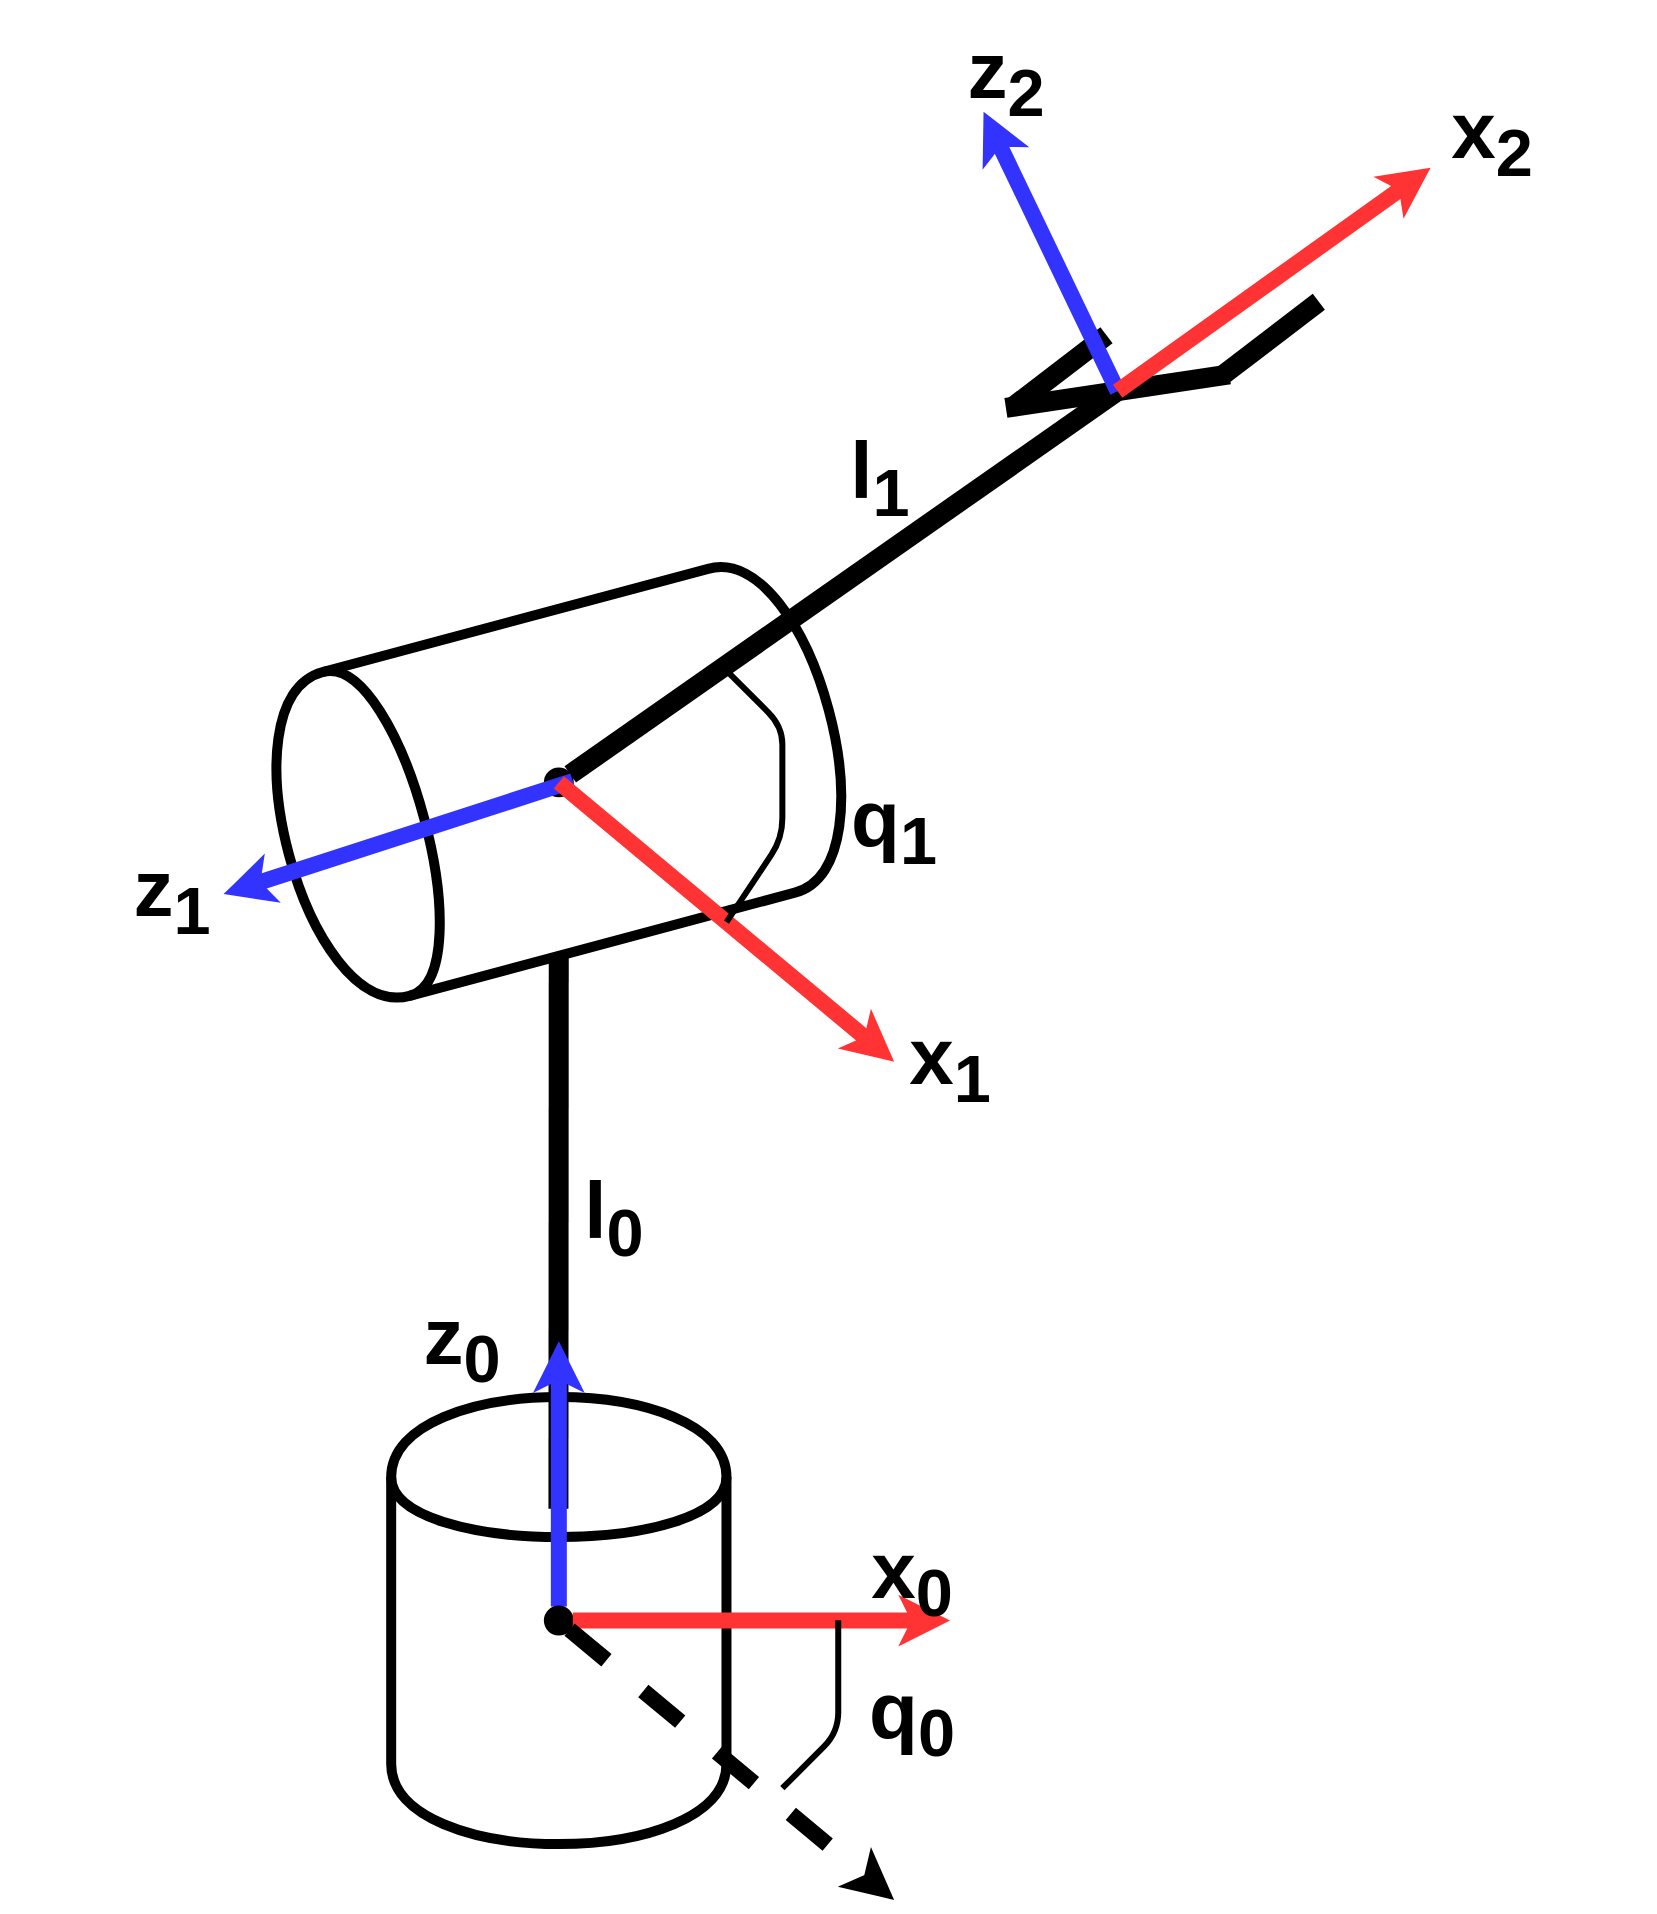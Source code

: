 <mxfile version="12.8.2"><diagram id="o21Ag7qaYG0zjfbiWPeF" name="Page-1"><mxGraphModel dx="1724" dy="878" grid="1" gridSize="10" guides="1" tooltips="1" connect="1" arrows="1" fold="1" page="1" pageScale="1" pageWidth="827" pageHeight="1169" math="0" shadow="0"><root><mxCell id="0"/><mxCell id="1" parent="0"/><mxCell id="qH4E6iYmoxV7HGiKa2sT-43" value="" style="group" vertex="1" connectable="0" parent="1"><mxGeometry width="827.07" height="950" as="geometry"/></mxCell><mxCell id="qH4E6iYmoxV7HGiKa2sT-1" value="" style="shape=cylinder;whiteSpace=wrap;html=1;boundedLbl=1;backgroundOutline=1;strokeWidth=5;" vertex="1" parent="qH4E6iYmoxV7HGiKa2sT-43"><mxGeometry x="195.591" y="698.529" width="167.649" height="223.529" as="geometry"/></mxCell><mxCell id="qH4E6iYmoxV7HGiKa2sT-3" value="" style="endArrow=none;html=1;strokeWidth=10;" edge="1" parent="qH4E6iYmoxV7HGiKa2sT-43" target="qH4E6iYmoxV7HGiKa2sT-2"><mxGeometry width="50" height="50" relative="1" as="geometry"><mxPoint x="279.22" y="754.412" as="sourcePoint"/><mxPoint x="279.22" y="530.882" as="targetPoint"/></mxGeometry></mxCell><mxCell id="qH4E6iYmoxV7HGiKa2sT-2" value="" style="shape=cylinder;whiteSpace=wrap;html=1;boundedLbl=1;backgroundOutline=1;rotation=-105;strokeWidth=5;" vertex="1" parent="qH4E6iYmoxV7HGiKa2sT-43"><mxGeometry x="195.591" y="251.471" width="167.649" height="279.412" as="geometry"/></mxCell><mxCell id="qH4E6iYmoxV7HGiKa2sT-8" value="" style="endArrow=none;html=1;strokeWidth=10;fontSize=11;" edge="1" parent="qH4E6iYmoxV7HGiKa2sT-43" source="qH4E6iYmoxV7HGiKa2sT-18"><mxGeometry width="50" height="50" relative="1" as="geometry"><mxPoint x="272.425" y="391.166" as="sourcePoint"/><mxPoint x="558.831" y="195.588" as="targetPoint"/></mxGeometry></mxCell><mxCell id="qH4E6iYmoxV7HGiKa2sT-9" value="" style="endArrow=classic;html=1;strokeWidth=8;endSize=0;strokeColor=#3333FF;" edge="1" parent="qH4E6iYmoxV7HGiKa2sT-43" source="qH4E6iYmoxV7HGiKa2sT-11"><mxGeometry width="50" height="50" relative="1" as="geometry"><mxPoint x="279.22" y="852.206" as="sourcePoint"/><mxPoint x="279.416" y="670.588" as="targetPoint"/></mxGeometry></mxCell><mxCell id="qH4E6iYmoxV7HGiKa2sT-11" value="" style="ellipse;whiteSpace=wrap;html=1;aspect=fixed;fillColor=#000000;" vertex="1" parent="qH4E6iYmoxV7HGiKa2sT-43"><mxGeometry x="272.43" y="803.309" width="13.971" height="13.971" as="geometry"/></mxCell><mxCell id="qH4E6iYmoxV7HGiKa2sT-13" value="" style="endArrow=classic;html=1;strokeWidth=8;endSize=0;strokeColor=#FF3333;" edge="1" parent="qH4E6iYmoxV7HGiKa2sT-43" source="qH4E6iYmoxV7HGiKa2sT-11"><mxGeometry width="50" height="50" relative="1" as="geometry"><mxPoint x="307.357" y="831.25" as="sourcePoint"/><mxPoint x="475.006" y="810.294" as="targetPoint"/></mxGeometry></mxCell><mxCell id="qH4E6iYmoxV7HGiKa2sT-18" value="" style="ellipse;whiteSpace=wrap;html=1;aspect=fixed;fillColor=#000000;" vertex="1" parent="qH4E6iYmoxV7HGiKa2sT-43"><mxGeometry x="272.43" y="384.191" width="13.971" height="13.971" as="geometry"/></mxCell><mxCell id="qH4E6iYmoxV7HGiKa2sT-19" value="" style="endArrow=none;html=1;strokeWidth=4;" edge="1" parent="qH4E6iYmoxV7HGiKa2sT-43" target="qH4E6iYmoxV7HGiKa2sT-18"><mxGeometry width="50" height="50" relative="1" as="geometry"><mxPoint x="272.425" y="391.166" as="sourcePoint"/><mxPoint x="558.831" y="195.588" as="targetPoint"/></mxGeometry></mxCell><mxCell id="qH4E6iYmoxV7HGiKa2sT-20" value="" style="endArrow=classic;html=1;strokeWidth=8;endSize=0;strokeColor=#3333FF;" edge="1" parent="qH4E6iYmoxV7HGiKa2sT-43"><mxGeometry width="50" height="50" relative="1" as="geometry"><mxPoint x="286.401" y="390.506" as="sourcePoint"/><mxPoint x="111.766" y="447.059" as="targetPoint"/></mxGeometry></mxCell><mxCell id="qH4E6iYmoxV7HGiKa2sT-21" value="" style="endArrow=classic;html=1;strokeWidth=8;endSize=0;strokeColor=#FF3333;" edge="1" parent="qH4E6iYmoxV7HGiKa2sT-43"><mxGeometry width="50" height="50" relative="1" as="geometry"><mxPoint x="279.416" y="391.176" as="sourcePoint"/><mxPoint x="447.065" y="530.882" as="targetPoint"/></mxGeometry></mxCell><mxCell id="qH4E6iYmoxV7HGiKa2sT-22" value="" style="endArrow=classic;html=1;strokeWidth=8;endSize=0;dashed=1;" edge="1" parent="qH4E6iYmoxV7HGiKa2sT-43" source="qH4E6iYmoxV7HGiKa2sT-11"><mxGeometry width="50" height="50" relative="1" as="geometry"><mxPoint x="286.401" y="817.279" as="sourcePoint"/><mxPoint x="447.065" y="950" as="targetPoint"/></mxGeometry></mxCell><mxCell id="qH4E6iYmoxV7HGiKa2sT-23" value="" style="endArrow=none;html=1;strokeWidth=3;" edge="1" parent="qH4E6iYmoxV7HGiKa2sT-43"><mxGeometry width="50" height="50" relative="1" as="geometry"><mxPoint x="391.182" y="894.118" as="sourcePoint"/><mxPoint x="419.123" y="810.154" as="targetPoint"/><Array as="points"><mxPoint x="419.123" y="866.176"/></Array></mxGeometry></mxCell><mxCell id="qH4E6iYmoxV7HGiKa2sT-25" value="&lt;b style=&quot;font-size: 40px&quot;&gt;q&lt;sub&gt;0&lt;/sub&gt;&lt;/b&gt;" style="text;html=1;strokeColor=none;fillColor=none;align=center;verticalAlign=middle;whiteSpace=wrap;rounded=0;fontSize=15;" vertex="1" parent="qH4E6iYmoxV7HGiKa2sT-43"><mxGeometry x="400.003" y="829.995" width="111.766" height="55.882" as="geometry"/></mxCell><mxCell id="qH4E6iYmoxV7HGiKa2sT-26" value="&lt;b style=&quot;font-size: 40px&quot;&gt;q&lt;span&gt;&lt;sub&gt;1&lt;/sub&gt;&lt;/span&gt;&lt;/b&gt;" style="text;html=1;strokeColor=none;fillColor=none;align=center;verticalAlign=middle;whiteSpace=wrap;rounded=0;" vertex="1" parent="qH4E6iYmoxV7HGiKa2sT-43"><mxGeometry x="391.182" y="384.191" width="111.766" height="55.882" as="geometry"/></mxCell><mxCell id="qH4E6iYmoxV7HGiKa2sT-28" value="" style="endArrow=none;html=1;strokeWidth=3;" edge="1" parent="qH4E6iYmoxV7HGiKa2sT-43"><mxGeometry width="50" height="50" relative="1" as="geometry"><mxPoint x="363.24" y="461.029" as="sourcePoint"/><mxPoint x="363.24" y="335.294" as="targetPoint"/><Array as="points"><mxPoint x="391.182" y="419.118"/><mxPoint x="391.182" y="391.176"/><mxPoint x="391.182" y="363.235"/></Array></mxGeometry></mxCell><mxCell id="qH4E6iYmoxV7HGiKa2sT-29" value="&lt;b style=&quot;font-size: 40px&quot;&gt;&lt;span&gt;l&lt;sub&gt;1&lt;/sub&gt;&lt;/span&gt;&lt;/b&gt;" style="text;html=1;strokeColor=none;fillColor=none;align=center;verticalAlign=middle;whiteSpace=wrap;rounded=0;" vertex="1" parent="qH4E6iYmoxV7HGiKa2sT-43"><mxGeometry x="384.2" y="209.998" width="111.766" height="55.882" as="geometry"/></mxCell><mxCell id="qH4E6iYmoxV7HGiKa2sT-30" value="&lt;b style=&quot;font-size: 40px&quot;&gt;&lt;span&gt;l&lt;/span&gt;&lt;span&gt;&lt;sub&gt;0&lt;/sub&gt;&lt;/span&gt;&lt;/b&gt;" style="text;html=1;strokeColor=none;fillColor=none;align=center;verticalAlign=middle;whiteSpace=wrap;rounded=0;" vertex="1" parent="qH4E6iYmoxV7HGiKa2sT-43"><mxGeometry x="251.47" y="580.005" width="111.766" height="55.882" as="geometry"/></mxCell><mxCell id="qH4E6iYmoxV7HGiKa2sT-31" value="&lt;b style=&quot;font-size: 40px&quot;&gt;&lt;span&gt;z&lt;sub&gt;1&lt;/sub&gt;&lt;/span&gt;&lt;/b&gt;" style="text;html=1;strokeColor=none;fillColor=none;align=center;verticalAlign=middle;whiteSpace=wrap;rounded=0;" vertex="1" parent="qH4E6iYmoxV7HGiKa2sT-43"><mxGeometry x="30" y="419.118" width="111.766" height="55.882" as="geometry"/></mxCell><mxCell id="qH4E6iYmoxV7HGiKa2sT-32" value="&lt;b style=&quot;font-size: 40px&quot;&gt;&lt;span&gt;x&lt;sub&gt;1&lt;/sub&gt;&lt;/span&gt;&lt;/b&gt;" style="text;html=1;strokeColor=none;fillColor=none;align=center;verticalAlign=middle;whiteSpace=wrap;rounded=0;" vertex="1" parent="qH4E6iYmoxV7HGiKa2sT-43"><mxGeometry x="419.12" y="502.941" width="111.766" height="55.882" as="geometry"/></mxCell><mxCell id="qH4E6iYmoxV7HGiKa2sT-33" value="&lt;b style=&quot;font-size: 40px&quot;&gt;&lt;span&gt;z&lt;sub&gt;0&lt;/sub&gt;&lt;/span&gt;&lt;/b&gt;" style="text;html=1;strokeColor=none;fillColor=none;align=center;verticalAlign=middle;whiteSpace=wrap;rounded=0;" vertex="1" parent="qH4E6iYmoxV7HGiKa2sT-43"><mxGeometry x="174.635" y="642.647" width="111.766" height="55.882" as="geometry"/></mxCell><mxCell id="qH4E6iYmoxV7HGiKa2sT-34" value="&lt;b style=&quot;font-size: 40px&quot;&gt;&lt;span&gt;x&lt;sub&gt;0&lt;/sub&gt;&lt;/span&gt;&lt;/b&gt;" style="text;html=1;strokeColor=none;fillColor=none;align=center;verticalAlign=middle;whiteSpace=wrap;rounded=0;" vertex="1" parent="qH4E6iYmoxV7HGiKa2sT-43"><mxGeometry x="400.002" y="760.001" width="111.766" height="55.882" as="geometry"/></mxCell><mxCell id="qH4E6iYmoxV7HGiKa2sT-36" value="" style="endArrow=none;html=1;strokeWidth=10;" edge="1" parent="qH4E6iYmoxV7HGiKa2sT-43"><mxGeometry width="50" height="50" relative="1" as="geometry"><mxPoint x="502.948" y="203.971" as="sourcePoint"/><mxPoint x="614.714" y="187.206" as="targetPoint"/></mxGeometry></mxCell><mxCell id="qH4E6iYmoxV7HGiKa2sT-37" value="" style="endArrow=none;html=1;strokeWidth=10;" edge="1" parent="qH4E6iYmoxV7HGiKa2sT-43"><mxGeometry width="50" height="50" relative="1" as="geometry"><mxPoint x="505.742" y="203.971" as="sourcePoint"/><mxPoint x="553.243" y="167.647" as="targetPoint"/></mxGeometry></mxCell><mxCell id="qH4E6iYmoxV7HGiKa2sT-38" value="" style="endArrow=none;html=1;strokeWidth=10;" edge="1" parent="qH4E6iYmoxV7HGiKa2sT-43"><mxGeometry width="50" height="50" relative="1" as="geometry"><mxPoint x="611.92" y="187.206" as="sourcePoint"/><mxPoint x="659.421" y="150.882" as="targetPoint"/></mxGeometry></mxCell><mxCell id="qH4E6iYmoxV7HGiKa2sT-39" value="" style="endArrow=classic;html=1;strokeWidth=8;endSize=0;strokeColor=#3333FF;" edge="1" parent="qH4E6iYmoxV7HGiKa2sT-43"><mxGeometry width="50" height="50" relative="1" as="geometry"><mxPoint x="558.831" y="195.588" as="sourcePoint"/><mxPoint x="491.771" y="55.882" as="targetPoint"/></mxGeometry></mxCell><mxCell id="qH4E6iYmoxV7HGiKa2sT-40" value="" style="endArrow=classic;html=1;strokeWidth=8;endSize=0;strokeColor=#FF3333;" edge="1" parent="qH4E6iYmoxV7HGiKa2sT-43"><mxGeometry width="50" height="50" relative="1" as="geometry"><mxPoint x="558.831" y="195.588" as="sourcePoint"/><mxPoint x="715.304" y="83.824" as="targetPoint"/></mxGeometry></mxCell><mxCell id="qH4E6iYmoxV7HGiKa2sT-41" value="&lt;b style=&quot;font-size: 40px&quot;&gt;&lt;span&gt;x&lt;/span&gt;&lt;span&gt;&lt;sub&gt;2&lt;/sub&gt;&lt;/span&gt;&lt;/b&gt;" style="text;html=1;strokeColor=none;fillColor=none;align=center;verticalAlign=middle;whiteSpace=wrap;rounded=0;" vertex="1" parent="qH4E6iYmoxV7HGiKa2sT-43"><mxGeometry x="690.004" y="40.002" width="111.766" height="55.882" as="geometry"/></mxCell><mxCell id="qH4E6iYmoxV7HGiKa2sT-42" value="&lt;b style=&quot;font-size: 40px&quot;&gt;&lt;span&gt;z&lt;sub&gt;2&lt;/sub&gt;&lt;/span&gt;&lt;/b&gt;" style="text;html=1;strokeColor=none;fillColor=none;align=center;verticalAlign=middle;whiteSpace=wrap;rounded=0;" vertex="1" parent="qH4E6iYmoxV7HGiKa2sT-43"><mxGeometry x="447.065" y="10" width="111.766" height="55.882" as="geometry"/></mxCell></root></mxGraphModel></diagram></mxfile>